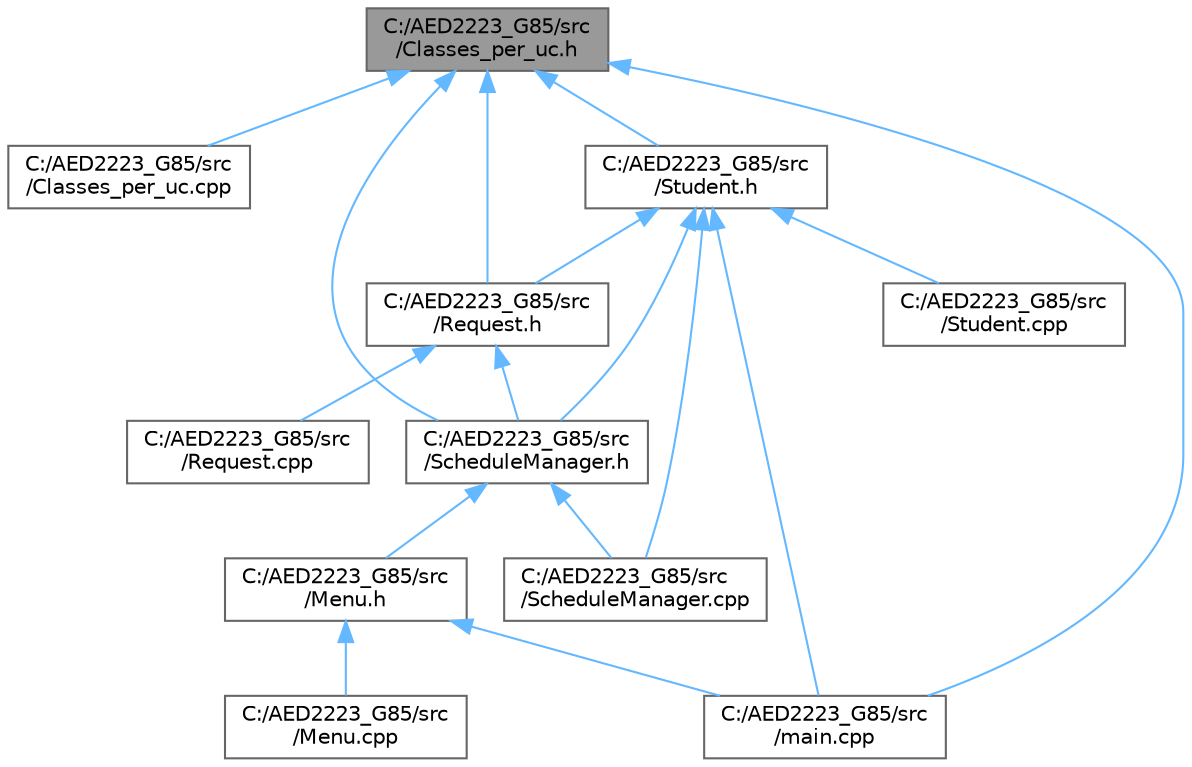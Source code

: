 digraph "C:/AED2223_G85/src/Classes_per_uc.h"
{
 // LATEX_PDF_SIZE
  bgcolor="transparent";
  edge [fontname=Helvetica,fontsize=10,labelfontname=Helvetica,labelfontsize=10];
  node [fontname=Helvetica,fontsize=10,shape=box,height=0.2,width=0.4];
  Node1 [label="C:/AED2223_G85/src\l/Classes_per_uc.h",height=0.2,width=0.4,color="gray40", fillcolor="grey60", style="filled", fontcolor="black",tooltip=" "];
  Node1 -> Node2 [dir="back",color="steelblue1",style="solid"];
  Node2 [label="C:/AED2223_G85/src\l/Classes_per_uc.cpp",height=0.2,width=0.4,color="grey40", fillcolor="white", style="filled",URL="$_classes__per__uc_8cpp.html",tooltip=" "];
  Node1 -> Node3 [dir="back",color="steelblue1",style="solid"];
  Node3 [label="C:/AED2223_G85/src\l/Request.h",height=0.2,width=0.4,color="grey40", fillcolor="white", style="filled",URL="$_request_8h.html",tooltip=" "];
  Node3 -> Node4 [dir="back",color="steelblue1",style="solid"];
  Node4 [label="C:/AED2223_G85/src\l/Request.cpp",height=0.2,width=0.4,color="grey40", fillcolor="white", style="filled",URL="$_request_8cpp.html",tooltip=" "];
  Node3 -> Node5 [dir="back",color="steelblue1",style="solid"];
  Node5 [label="C:/AED2223_G85/src\l/ScheduleManager.h",height=0.2,width=0.4,color="grey40", fillcolor="white", style="filled",URL="$_schedule_manager_8h.html",tooltip=" "];
  Node5 -> Node6 [dir="back",color="steelblue1",style="solid"];
  Node6 [label="C:/AED2223_G85/src\l/Menu.h",height=0.2,width=0.4,color="grey40", fillcolor="white", style="filled",URL="$_menu_8h.html",tooltip=" "];
  Node6 -> Node7 [dir="back",color="steelblue1",style="solid"];
  Node7 [label="C:/AED2223_G85/src\l/Menu.cpp",height=0.2,width=0.4,color="grey40", fillcolor="white", style="filled",URL="$_menu_8cpp.html",tooltip=" "];
  Node6 -> Node8 [dir="back",color="steelblue1",style="solid"];
  Node8 [label="C:/AED2223_G85/src\l/main.cpp",height=0.2,width=0.4,color="grey40", fillcolor="white", style="filled",URL="$main_8cpp.html",tooltip=" "];
  Node5 -> Node9 [dir="back",color="steelblue1",style="solid"];
  Node9 [label="C:/AED2223_G85/src\l/ScheduleManager.cpp",height=0.2,width=0.4,color="grey40", fillcolor="white", style="filled",URL="$_schedule_manager_8cpp.html",tooltip=" "];
  Node1 -> Node5 [dir="back",color="steelblue1",style="solid"];
  Node1 -> Node10 [dir="back",color="steelblue1",style="solid"];
  Node10 [label="C:/AED2223_G85/src\l/Student.h",height=0.2,width=0.4,color="grey40", fillcolor="white", style="filled",URL="$_student_8h.html",tooltip=" "];
  Node10 -> Node3 [dir="back",color="steelblue1",style="solid"];
  Node10 -> Node9 [dir="back",color="steelblue1",style="solid"];
  Node10 -> Node5 [dir="back",color="steelblue1",style="solid"];
  Node10 -> Node11 [dir="back",color="steelblue1",style="solid"];
  Node11 [label="C:/AED2223_G85/src\l/Student.cpp",height=0.2,width=0.4,color="grey40", fillcolor="white", style="filled",URL="$_student_8cpp.html",tooltip=" "];
  Node10 -> Node8 [dir="back",color="steelblue1",style="solid"];
  Node1 -> Node8 [dir="back",color="steelblue1",style="solid"];
}
